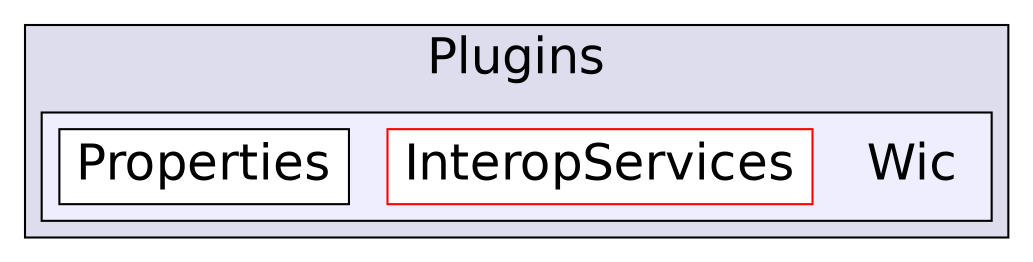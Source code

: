 digraph "C:/Users/nathanael/Documents/resizer/Plugins/Wic" {
  compound=true
  node [ fontsize="24", fontname="Helvetica"];
  edge [ labelfontsize="24", labelfontname="Helvetica"];
  subgraph clusterdir_0b4eaef40a1fe20bedafe9e8e719ce66 {
    graph [ bgcolor="#ddddee", pencolor="black", label="Plugins" fontname="Helvetica", fontsize="24", URL="dir_0b4eaef40a1fe20bedafe9e8e719ce66.html"]
  subgraph clusterdir_631d991aa83f8e307d4242057f5c6ccd {
    graph [ bgcolor="#eeeeff", pencolor="black", label="" URL="dir_631d991aa83f8e307d4242057f5c6ccd.html"];
    dir_631d991aa83f8e307d4242057f5c6ccd [shape=plaintext label="Wic"];
    dir_57684dc2deca03b6a4e2c57aa36b00d2 [shape=box label="InteropServices" color="red" fillcolor="white" style="filled" URL="dir_57684dc2deca03b6a4e2c57aa36b00d2.html"];
    dir_894a35e9f4ba3789cd212ba62040dcb0 [shape=box label="Properties" color="black" fillcolor="white" style="filled" URL="dir_894a35e9f4ba3789cd212ba62040dcb0.html"];
  }
  }
}
